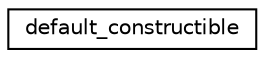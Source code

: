 digraph "Graphical Class Hierarchy"
{
  edge [fontname="Helvetica",fontsize="10",labelfontname="Helvetica",labelfontsize="10"];
  node [fontname="Helvetica",fontsize="10",shape=record];
  rankdir="LR";
  Node0 [label="default_constructible",height=0.2,width=0.4,color="black", fillcolor="white", style="filled",URL="$structdefault__constructible.html"];
}
